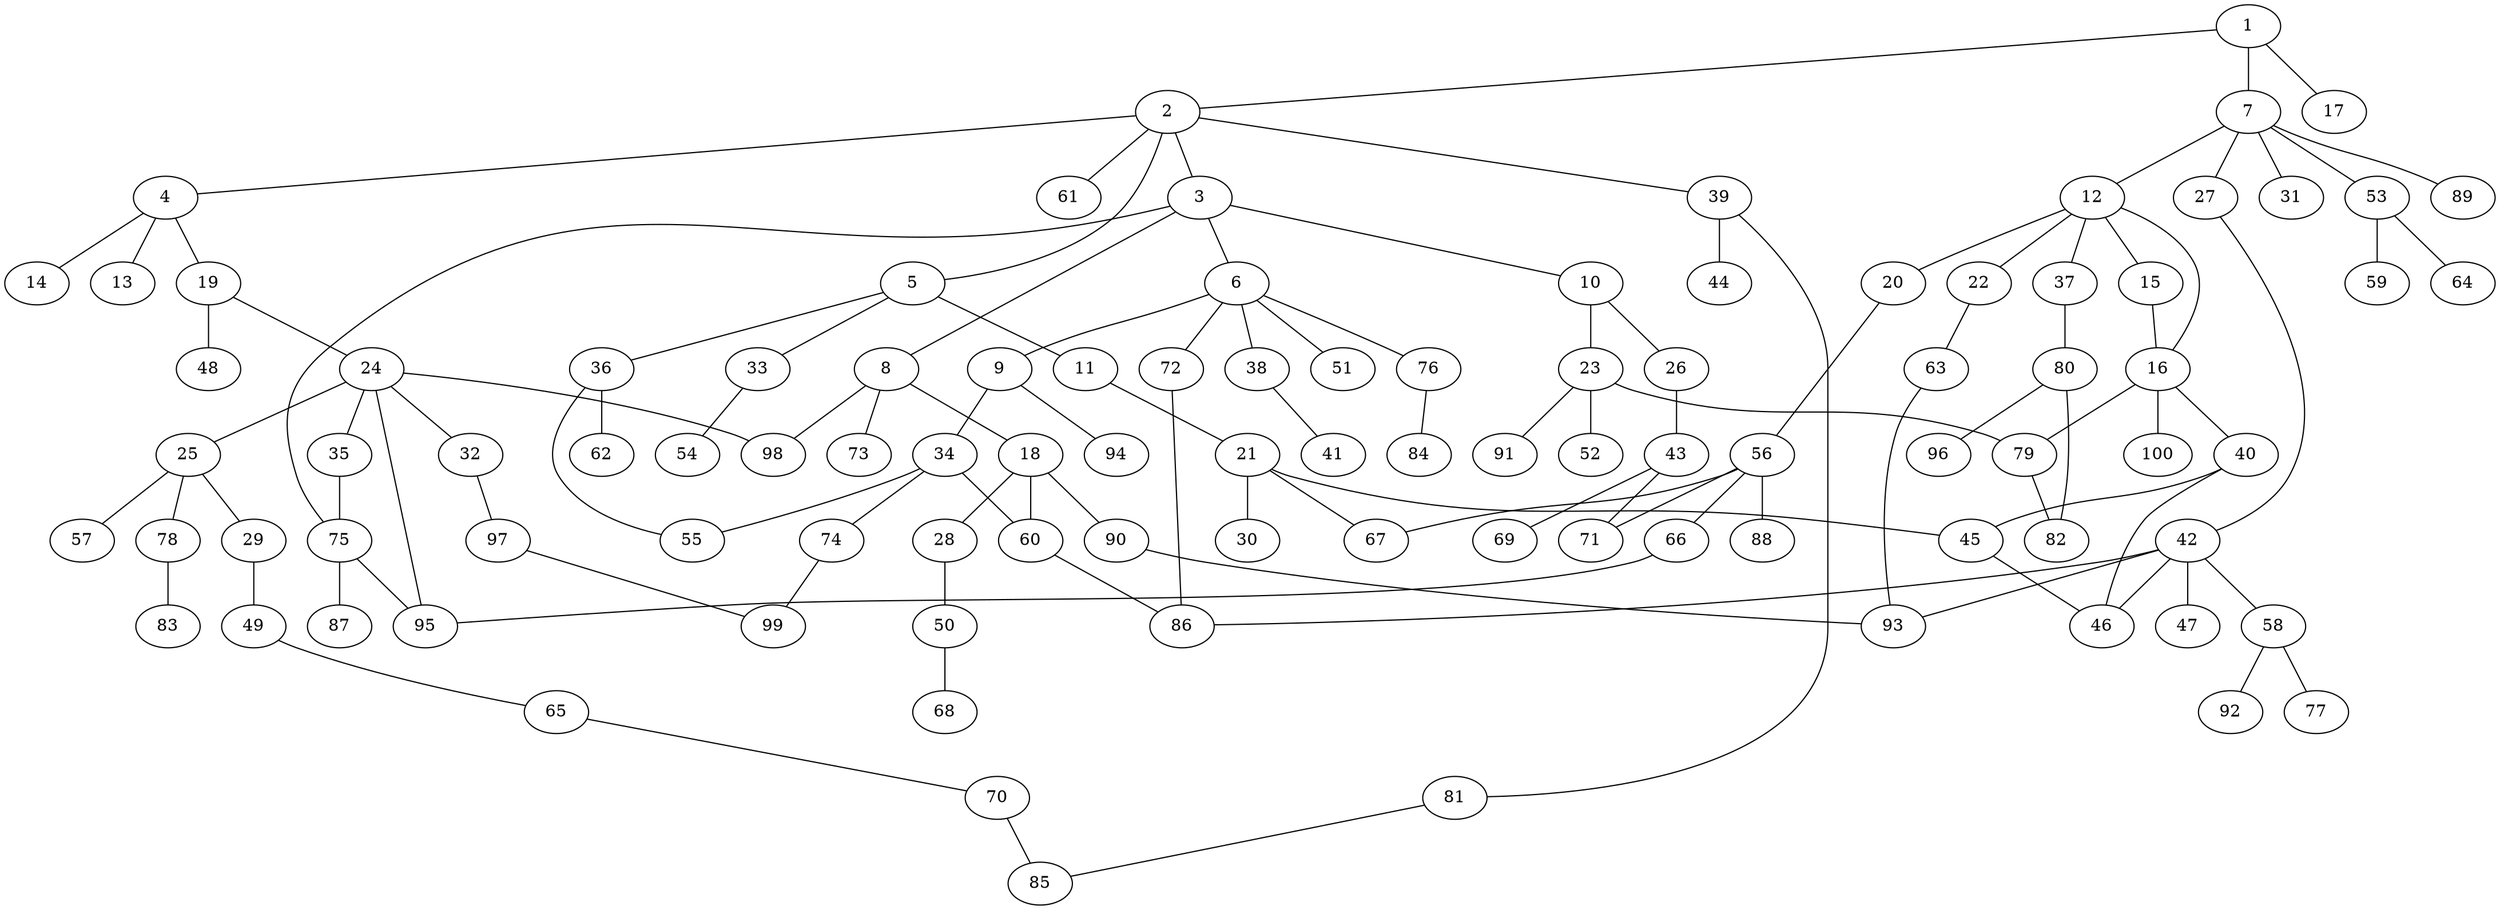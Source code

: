 graph graphname {1--2
1--7
1--17
2--3
2--4
2--5
2--39
2--61
3--6
3--8
3--10
3--75
4--13
4--14
4--19
5--11
5--33
5--36
6--9
6--38
6--51
6--72
6--76
7--12
7--27
7--31
7--53
7--89
8--18
8--73
8--98
9--34
9--94
10--23
10--26
11--21
12--15
12--16
12--20
12--22
12--37
15--16
16--40
16--79
16--100
18--28
18--60
18--90
19--24
19--48
20--56
21--30
21--45
21--67
22--63
23--52
23--79
23--91
24--25
24--32
24--35
24--95
24--98
25--29
25--57
25--78
26--43
27--42
28--50
29--49
32--97
33--54
34--55
34--60
34--74
35--75
36--55
36--62
37--80
38--41
39--44
39--81
40--45
40--46
42--46
42--47
42--58
42--86
42--93
43--69
43--71
45--46
49--65
50--68
53--59
53--64
56--66
56--67
56--71
56--88
58--77
58--92
60--86
63--93
65--70
66--95
70--85
72--86
74--99
75--87
75--95
76--84
78--83
79--82
80--82
80--96
81--85
90--93
97--99
}